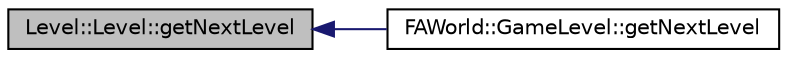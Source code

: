 digraph G
{
  edge [fontname="Helvetica",fontsize="10",labelfontname="Helvetica",labelfontsize="10"];
  node [fontname="Helvetica",fontsize="10",shape=record];
  rankdir="LR";
  Node1 [label="Level::Level::getNextLevel",height=0.2,width=0.4,color="black", fillcolor="grey75", style="filled" fontcolor="black"];
  Node1 -> Node2 [dir="back",color="midnightblue",fontsize="10",style="solid",fontname="Helvetica"];
  Node2 [label="FAWorld::GameLevel::getNextLevel",height=0.2,width=0.4,color="black", fillcolor="white", style="filled",URL="$class_f_a_world_1_1_game_level.html#a787106006e9f59d23dd00bc13f791adf"];
}
